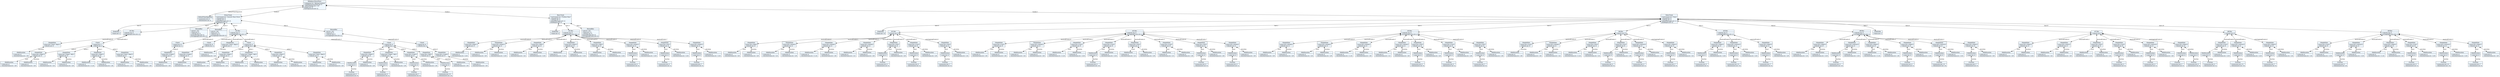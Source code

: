 
    digraph textX {
    fontname = "Bitstream Vera Sans"
    fontsize = 8
    node[
        shape=record,
        style=filled,
        fillcolor=aliceblue
    ]
    nodesep = 0.3
    edge[dir=black,arrowtail=empty]


1522518885392 -> 1522518264976 [label="defaultTimeSignature" arrowtail=diamond dir=both]
1522518264976[label="{:DefaultTimeSignature|+numerator:int=4\l+denominator:int=4\l}"]
1522518885392 -> 1522518259536 [label="tracks:0" arrowtail=diamond dir=both]
1522518259536 -> 1522512748880 [label="bars:0" arrowtail=diamond dir=both]
1522512748880[label="{:EmptyBar|+times:int=2\l}"]
1522518259536 -> 1522518885520 [label="bars:1" arrowtail=diamond dir=both]
1522518885520 -> 1522518887568 [label="musicalEvents:0" arrowtail=diamond dir=both]
1522518887568 -> 1522518217040 [label="duration" arrowtail=diamond dir=both]
1522518217040[label="{:MidiDuration|+value:int=0\l+durationValue:str='1/8'\l}"]
1522518887568[label="{:SimpleNote|values:list=['DO2','FA#2']\l+velocity:int=0\l}"]
1522518885520 -> 1522518348944 [label="musicalEvents:1" arrowtail=diamond dir=both]
1522518348944 -> 1522504000144 [label="notes:0" arrowtail=diamond dir=both]
1522504000144 -> 1522518888464 [label="start" arrowtail=diamond dir=both]
1522518888464[label="{:MidiDuration|+value:int=0\l+durationValue:str='1/8'\l}"]
1522504000144 -> 1522518888016 [label="duration" arrowtail=diamond dir=both]
1522518888016[label="{:MidiDuration|+value:int=0\l+durationValue:str='1/8'\l}"]
1522504000144[label="{:SimpleNote|values:list=['FA#2']\l+velocity:int=0\l}"]
1522518348944 -> 1522518888080 [label="notes:1" arrowtail=diamond dir=both]
1522518888080 -> 1522518885840 [label="start" arrowtail=diamond dir=both]
1522518885840[label="{:MidiDuration|+value:int=0\l+durationValue:str='1/4'\l}"]
1522518888080 -> 1522518887056 [label="duration" arrowtail=diamond dir=both]
1522518887056[label="{:MidiDuration|+value:int=0\l+durationValue:str='1/8'\l}"]
1522518888080[label="{:SimpleNote|values:list=['FA#2','MI2']\l+velocity:int=0\l}"]
1522518348944 -> 1522518885200 [label="notes:2" arrowtail=diamond dir=both]
1522518885200 -> 1522518885264 [label="start" arrowtail=diamond dir=both]
1522518885264[label="{:MidiDuration|+value:int=0\l+durationValue:str='2-1/4'\l}"]
1522518885200 -> 1522518886736 [label="duration" arrowtail=diamond dir=both]
1522518886736[label="{:MidiDuration|+value:int=0\l+durationValue:str='1/8'\l}"]
1522518885200[label="{:SimpleNote|values:list=['FA#2']\l+velocity:int=0\l}"]
1522518348944 -> 1522518887952 [label="notes:3" arrowtail=diamond dir=both]
1522518887952 -> 1522518887760 [label="start" arrowtail=diamond dir=both]
1522518887760[label="{:MidiDuration|+value:int=0\l+durationValue:str='1/2'\l}"]
1522518887952 -> 1522518887696 [label="duration" arrowtail=diamond dir=both]
1522518887696[label="{:MidiDuration|+value:int=0\l+durationValue:str='1/8'\l}"]
1522518887952[label="{:SimpleNote|values:list=['DO2','FA#2']\l+velocity:int=0\l}"]
1522518348944[label="{:Chord|+repeat:int=2\l+velocity:int=0\l}"]
1522518885520[label="{id1:Bar|+velocity:int=0\loverlappingEvents:list=[]\l}"]
1522518259536 -> 1522518224976 [label="bars:2" arrowtail=diamond dir=both]
1522518224976[label="{:ReusedBar|+ref:str='id1'\l+times:int=0\l+velocity:int=0\lmusicalEvents:list=[]\loverlappingEvents:list=[]\l}"]
1522518259536 -> 1522518887888 [label="bars:3" arrowtail=diamond dir=both]
1522518887888 -> 1522518887824 [label="musicalEvents:0" arrowtail=diamond dir=both]
1522518887824 -> 1522518887120 [label="notes:0" arrowtail=diamond dir=both]
1522518887120 -> 1522518888784 [label="duration" arrowtail=diamond dir=both]
1522518888784[label="{:MidiDuration|+value:int=0\l+durationValue:str='1/8'\l}"]
1522518887120[label="{:SimpleNote|values:list=['LA#4']\l+velocity:int=0\l}"]
1522518887824[label="{:Chord|+repeat:int=9\l+velocity:int=0\l}"]
1522518887888[label="{:ReusedBar|+ref:str='id1'\l+times:int=31\l+velocity:int=0\loverlappingEvents:list=[]\l}"]
1522518259536 -> 1522518887248 [label="bars:4" arrowtail=diamond dir=both]
1522518887248 -> 1522518888912 [label="musicalEvents:0" arrowtail=diamond dir=both]
1522518888912 -> 1522518889168 [label="notes:0" arrowtail=diamond dir=both]
1522518889168 -> 1522518889360 [label="duration" arrowtail=diamond dir=both]
1522518889360[label="{:MidiDuration|+value:int=0\l+durationValue:str='1/8'\l}"]
1522518889168[label="{:SimpleNote|values:list=['LA#4']\l+velocity:int=0\l}"]
1522518888912[label="{:Chord|+repeat:int=9\l+velocity:int=0\l}"]
1522518887248 -> 1522518889104 [label="musicalEvents:1" arrowtail=diamond dir=both]
1522518889104 -> 1522518889488 [label="duration" arrowtail=diamond dir=both]
1522518889488[label="{:MidiDuration|+value:int=0\l+durationValue:str='1/8'\l}"]
1522518889104[label="{:SimpleNote|values:list=['DO2','FA#2']\l+velocity:int=0\l}"]
1522518887248 -> 1522518889680 [label="musicalEvents:2" arrowtail=diamond dir=both]
1522518889680 -> 1522518889744 [label="notes:0" arrowtail=diamond dir=both]
1522518889744 -> 1522518890064 [label="start" arrowtail=diamond dir=both]
1522518890064[label="{:MidiDuration|+value:int=0\l+durationValue:str='1/8'\l}"]
1522518889744 -> 1522518890128 [label="duration" arrowtail=diamond dir=both]
1522518890128[label="{:MidiDuration|+value:int=0\l+durationValue:str='1/8'\l}"]
1522518889744[label="{:SimpleNote|values:list=['FA#2']\l+velocity:int=0\l}"]
1522518889680 -> 1522518890256 [label="notes:1" arrowtail=diamond dir=both]
1522518890256 -> 1522518890384 [label="start" arrowtail=diamond dir=both]
1522518890384[label="{:MidiDuration|+value:int=0\l+durationValue:str='1/4'\l}"]
1522518890256 -> 1522518890512 [label="duration" arrowtail=diamond dir=both]
1522518890512[label="{:MidiDuration|+value:int=0\l+durationValue:str='1/8'\l}"]
1522518890256[label="{:SimpleNote|values:list=['FA#2','MI2']\l+velocity:int=0\l}"]
1522518889680 -> 1522518890640 [label="notes:2" arrowtail=diamond dir=both]
1522518890640 -> 1522518890768 [label="start" arrowtail=diamond dir=both]
1522518890768[label="{:MidiDuration|+value:int=0\l+durationValue:str='2-1/4'\l}"]
1522518890640 -> 1522518890832 [label="duration" arrowtail=diamond dir=both]
1522518890832[label="{:MidiDuration|+value:int=0\l+durationValue:str='1/8'\l}"]
1522518890640[label="{:SimpleNote|values:list=['FA#2']\l+velocity:int=0\l}"]
1522518889680 -> 1522518890960 [label="notes:3" arrowtail=diamond dir=both]
1522518890960 -> 1522518891088 [label="start" arrowtail=diamond dir=both]
1522518891088[label="{:MidiDuration|+value:int=0\l+durationValue:str='1/2'\l}"]
1522518890960 -> 1522518891216 [label="duration" arrowtail=diamond dir=both]
1522518891216[label="{:MidiDuration|+value:int=0\l+durationValue:str='1/8'\l}"]
1522518890960[label="{:SimpleNote|values:list=['DO2','FA#2']\l+velocity:int=0\l}"]
1522518889680[label="{:Chord|+repeat:int=0\l+velocity:int=0\l}"]
1522518887248 -> 1522518889872 [label="musicalEvents:3" arrowtail=diamond dir=both]
1522518889872 -> 1522518891408 [label="notes:0" arrowtail=diamond dir=both]
1522518891408 -> 1522518891600 [label="start" arrowtail=diamond dir=both]
1522518891600 -> 1522518891728 [label="fraction" arrowtail=diamond dir=both]
1522518891728[label="{:Fraction|+numerator:int=5\l+denominator:int=8\l}"]
1522518891600[label="{:MidiDuration|+value:int=0\l}"]
1522518891408 -> 1522518891664 [label="duration" arrowtail=diamond dir=both]
1522518891664[label="{:MidiDuration|+value:int=0\l+durationValue:str='1/8'\l}"]
1522518891408[label="{:SimpleNote|values:list=['FA#2']\l+velocity:int=0\l}"]
1522518889872 -> 1522518891792 [label="notes:1" arrowtail=diamond dir=both]
1522518891792 -> 1522518891984 [label="start" arrowtail=diamond dir=both]
1522518891984 -> 1522518892176 [label="fraction" arrowtail=diamond dir=both]
1522518892176[label="{:Fraction|+numerator:int=3\l+denominator:int=4\l}"]
1522518891984[label="{:MidiDuration|+value:int=0\l}"]
1522518891792 -> 1522518892112 [label="duration" arrowtail=diamond dir=both]
1522518892112[label="{:MidiDuration|+value:int=0\l+durationValue:str='1/8'\l}"]
1522518891792[label="{:SimpleNote|values:list=['FA#2','MI2']\l+velocity:int=0\l}"]
1522518889872 -> 1522518892240 [label="notes:2" arrowtail=diamond dir=both]
1522518892240 -> 1522518892432 [label="start" arrowtail=diamond dir=both]
1522518892432 -> 1522518892560 [label="fraction" arrowtail=diamond dir=both]
1522518892560[label="{:Fraction|+numerator:int=7\l+denominator:int=8\l}"]
1522518892432[label="{:MidiDuration|+value:int=0\l}"]
1522518892240 -> 1522518892496 [label="duration" arrowtail=diamond dir=both]
1522518892496[label="{:MidiDuration|+value:int=0\l+durationValue:str='1/8'\l}"]
1522518892240[label="{:SimpleNote|values:list=['LA#2']\l+velocity:int=0\l}"]
1522518889872 -> 1522518892624 [label="notes:3" arrowtail=diamond dir=both]
1522518892624 -> 1522518892816 [label="start" arrowtail=diamond dir=both]
1522518892816 -> 1522518892944 [label="fraction" arrowtail=diamond dir=both]
1522518892944[label="{:Fraction|+numerator:int=15\l+denominator:int=16\l}"]
1522518892816[label="{:MidiDuration|+value:int=0\l}"]
1522518892624 -> 1522518892880 [label="duration" arrowtail=diamond dir=both]
1522518892880[label="{:MidiDuration|+value:int=0\l+durationValue:str='1/8'\l}"]
1522518892624[label="{:SimpleNote|values:list=['MI2']\l+velocity:int=0\l}"]
1522518889872[label="{:Chord|+repeat:int=0\l+velocity:int=0\l}"]
1522518887248[label="{id2:Bar|+velocity:int=0\loverlappingEvents:list=[]\l}"]
1522518259536 -> 1522518891280 [label="bars:5" arrowtail=diamond dir=both]
1522518891280 -> 1522518893200 [label="musicalEvents:0" arrowtail=diamond dir=both]
1522518893200 -> 1522518893392 [label="notes:0" arrowtail=diamond dir=both]
1522518893392 -> 1522518893584 [label="duration" arrowtail=diamond dir=both]
1522518893584[label="{:MidiDuration|+value:int=0\l+durationValue:str='1/8'\l}"]
1522518893392[label="{:SimpleNote|values:list=['LA#4']\l+velocity:int=0\l}"]
1522518893200[label="{:Chord|+repeat:int=9\l+velocity:int=0\l}"]
1522518891280[label="{:ReusedBar|+ref:str='id1'\l+times:int=0\l+velocity:int=0\loverlappingEvents:list=[]\l}"]
1522518259536[label="{Drum:Track|+instrument:str='Acoustic Bass Drum'\l+channel:int=0\l+velocity:int=0\lcontrolMessages:list=[]\lmidiRegion:list=[]\l}"]
1522518885392 -> 1522518325520 [label="tracks:1" arrowtail=diamond dir=both]
1522518325520 -> 1522518893072 [label="bars:0" arrowtail=diamond dir=both]
1522518893072[label="{:EmptyBar|+times:int=4\l}"]
1522518325520 -> 1522518893712 [label="bars:1" arrowtail=diamond dir=both]
1522518893712 -> 1522518893968 [label="musicalEvents:0" arrowtail=diamond dir=both]
1522518893968 -> 1522518894160 [label="duration" arrowtail=diamond dir=both]
1522518894160[label="{:MidiDuration|+value:int=0\l+durationValue:str='1/16'\l}"]
1522518893968[label="{:SimpleNote|values:list=['FA#1']\l+velocity:int=0\l}"]
1522518893712 -> 1522518894224 [label="musicalEvents:1" arrowtail=diamond dir=both]
1522518894224 -> 1522518894480 [label="start" arrowtail=diamond dir=both]
1522518894480[label="{:MidiDuration|+value:int=0\l+durationValue:str='1/8'\l}"]
1522518894224 -> 1522518894544 [label="duration" arrowtail=diamond dir=both]
1522518894544[label="{:MidiDuration|+value:int=0\l+durationValue:str='1/16'\l}"]
1522518894224[label="{:SimpleNote|values:list=['DO#2']\l+velocity:int=0\l}"]
1522518893712 -> 1522518894672 [label="musicalEvents:2" arrowtail=diamond dir=both]
1522518894672 -> 1522518894800 [label="start" arrowtail=diamond dir=both]
1522518894800[label="{:MidiDuration|+value:int=0\l+durationValue:str='1/4'\l}"]
1522518894672 -> 1522518894864 [label="duration" arrowtail=diamond dir=both]
1522518894864[label="{:MidiDuration|+value:int=0\l+durationValue:str='1/16'\l}"]
1522518894672[label="{:SimpleNote|values:list=['MI2']\l+velocity:int=0\l}"]
1522518893712 -> 1522518894992 [label="musicalEvents:3" arrowtail=diamond dir=both]
1522518894992 -> 1522518895120 [label="start" arrowtail=diamond dir=both]
1522518895120[label="{:MidiDuration|+value:int=0\l+durationValue:str='2-1/4'\l}"]
1522518894992 -> 1522518895184 [label="duration" arrowtail=diamond dir=both]
1522518895184[label="{:MidiDuration|+value:int=0\l+durationValue:str='1/16'\l}"]
1522518894992[label="{:SimpleNote|values:list=['FA#2']\l+velocity:int=0\l}"]
1522518893712 -> 1522518895312 [label="musicalEvents:4" arrowtail=diamond dir=both]
1522518895312 -> 1522518895440 [label="start" arrowtail=diamond dir=both]
1522518895440[label="{:MidiDuration|+value:int=0\l+durationValue:str='1/2'\l}"]
1522518895312 -> 1522518895504 [label="duration" arrowtail=diamond dir=both]
1522518895504[label="{:MidiDuration|+value:int=0\l+durationValue:str='1/16'\l}"]
1522518895312[label="{:SimpleNote|values:list=['MI2']\l+velocity:int=0\l}"]
1522518893712 -> 1522518895696 [label="musicalEvents:5" arrowtail=diamond dir=both]
1522518895696 -> 1522518895824 [label="start" arrowtail=diamond dir=both]
1522518895824 -> 1522518895952 [label="fraction" arrowtail=diamond dir=both]
1522518895952[label="{:Fraction|+numerator:int=5\l+denominator:int=8\l}"]
1522518895824[label="{:MidiDuration|+value:int=0\l}"]
1522518895696 -> 1522518895888 [label="duration" arrowtail=diamond dir=both]
1522518895888[label="{:MidiDuration|+value:int=0\l+durationValue:str='1/16'\l}"]
1522518895696[label="{:SimpleNote|values:list=['DO#2']\l+velocity:int=0\l}"]
1522518893712 -> 1522518896016 [label="musicalEvents:6" arrowtail=diamond dir=both]
1522518896016 -> 1522518896208 [label="start" arrowtail=diamond dir=both]
1522518896208 -> 1522518896336 [label="fraction" arrowtail=diamond dir=both]
1522518896336[label="{:Fraction|+numerator:int=3\l+denominator:int=4\l}"]
1522518896208[label="{:MidiDuration|+value:int=0\l}"]
1522518896016 -> 1522518896272 [label="duration" arrowtail=diamond dir=both]
1522518896272[label="{:MidiDuration|+value:int=0\l+durationValue:str='1/16'\l}"]
1522518896016[label="{:SimpleNote|values:list=['SI1']\l+velocity:int=0\l}"]
1522518893712 -> 1522518896400 [label="musicalEvents:7" arrowtail=diamond dir=both]
1522518896400 -> 1522518896592 [label="start" arrowtail=diamond dir=both]
1522518896592 -> 1522518896720 [label="fraction" arrowtail=diamond dir=both]
1522518896720[label="{:Fraction|+numerator:int=7\l+denominator:int=8\l}"]
1522518896592[label="{:MidiDuration|+value:int=0\l}"]
1522518896400 -> 1522518896656 [label="duration" arrowtail=diamond dir=both]
1522518896656[label="{:MidiDuration|+value:int=0\l+durationValue:str='1/16'\l}"]
1522518896400[label="{:SimpleNote|values:list=['DO#2']\l+velocity:int=0\l}"]
1522518893712[label="{id1:Bar|+velocity:int=0\loverlappingEvents:list=[]\l}"]
1522518325520 -> 1522518893904 [label="bars:2" arrowtail=diamond dir=both]
1522518893904[label="{:ReusedBar|+ref:str='id1'\l+times:int=15\l+velocity:int=0\lmusicalEvents:list=[]\loverlappingEvents:list=[]\l}"]
1522518325520[label="{Bass:Track|+instrument:str='Fretless Bass'\l+channel:int=0\l+velocity:int=0\lcontrolMessages:list=[]\lmidiRegion:list=[]\l}"]
1522518885392 -> 1522518894288 [label="tracks:2" arrowtail=diamond dir=both]
1522518894288 -> 1522518897040 [label="bars:0" arrowtail=diamond dir=both]
1522518897040[label="{:EmptyBar|+times:int=14\l}"]
1522518894288 -> 1522518897296 [label="bars:1" arrowtail=diamond dir=both]
1522518897296 -> 1522518897488 [label="musicalEvents:0" arrowtail=diamond dir=both]
1522518897488 -> 1522518897680 [label="start" arrowtail=diamond dir=both]
1522518897680[label="{:MidiDuration|+value:int=0\l+durationValue:str='1/8'\l}"]
1522518897488 -> 1522518897744 [label="duration" arrowtail=diamond dir=both]
1522518897744[label="{:MidiDuration|+value:int=0\l+durationValue:str='1/8'\l}"]
1522518897488[label="{:SimpleNote|values:list=['FA4']\l+velocity:int=0\l}"]
1522518897296 -> 1522518897936 [label="musicalEvents:1" arrowtail=diamond dir=both]
1522518897936 -> 1522518898064 [label="start" arrowtail=diamond dir=both]
1522518898064[label="{:MidiDuration|+value:int=0\l+durationValue:str='1/4'\l}"]
1522518897936 -> 1522518898128 [label="duration" arrowtail=diamond dir=both]
1522518898128[label="{:MidiDuration|+value:int=0\l+durationValue:str='1/8'\l}"]
1522518897936[label="{:SimpleNote|values:list=['DO#4']\l+velocity:int=0\l}"]
1522518897296 -> 1522518898256 [label="musicalEvents:2" arrowtail=diamond dir=both]
1522518898256 -> 1522518898384 [label="start" arrowtail=diamond dir=both]
1522518898384[label="{:MidiDuration|+value:int=0\l+durationValue:str='2-1/4'\l}"]
1522518898256 -> 1522518898448 [label="duration" arrowtail=diamond dir=both]
1522518898448[label="{:MidiDuration|+value:int=0\l+durationValue:str='1/8'\l}"]
1522518898256[label="{:SimpleNote|values:list=['DO#4']\l+velocity:int=0\l}"]
1522518897296 -> 1522518898576 [label="musicalEvents:3" arrowtail=diamond dir=both]
1522518898576 -> 1522518898704 [label="start" arrowtail=diamond dir=both]
1522518898704[label="{:MidiDuration|+value:int=0\l+durationValue:str='1/2'\l}"]
1522518898576 -> 1522518898768 [label="duration" arrowtail=diamond dir=both]
1522518898768[label="{:MidiDuration|+value:int=0\l+durationValue:str='1/8'\l}"]
1522518898576[label="{:SimpleNote|values:list=['DO#4']\l+velocity:int=0\l}"]
1522518897296 -> 1522518898896 [label="musicalEvents:4" arrowtail=diamond dir=both]
1522518898896 -> 1522518899024 [label="start" arrowtail=diamond dir=both]
1522518899024 -> 1522518899152 [label="fraction" arrowtail=diamond dir=both]
1522518899152[label="{:Fraction|+numerator:int=5\l+denominator:int=8\l}"]
1522518899024[label="{:MidiDuration|+value:int=0\l}"]
1522518898896 -> 1522518899088 [label="duration" arrowtail=diamond dir=both]
1522518899088[label="{:MidiDuration|+value:int=0\l+durationValue:str='1/8'\l}"]
1522518898896[label="{:SimpleNote|values:list=['SI3']\l+velocity:int=0\l}"]
1522518897296 -> 1522518899344 [label="musicalEvents:5" arrowtail=diamond dir=both]
1522518899344 -> 1522518899472 [label="start" arrowtail=diamond dir=both]
1522518899472 -> 1522518899600 [label="fraction" arrowtail=diamond dir=both]
1522518899600[label="{:Fraction|+numerator:int=3\l+denominator:int=4\l}"]
1522518899472[label="{:MidiDuration|+value:int=0\l}"]
1522518899344 -> 1522518899536 [label="duration" arrowtail=diamond dir=both]
1522518899536[label="{:MidiDuration|+value:int=0\l+durationValue:str='1/8'\l}"]
1522518899344[label="{:SimpleNote|values:list=['LA3']\l+velocity:int=0\l}"]
1522518897296 -> 1522518897424 [label="overlappingEvents:0" arrowtail=diamond dir=both]
1522518897424 -> 1522518899856 [label="start" arrowtail=diamond dir=both]
1522518899856 -> 1522518899984 [label="fraction" arrowtail=diamond dir=both]
1522518899984[label="{:Fraction|+numerator:int=7\l+denominator:int=8\l}"]
1522518899856[label="{:MidiDuration|+value:int=0\l}"]
1522518897424 -> 1522518899920 [label="duration" arrowtail=diamond dir=both]
1522518899920[label="{:MidiDuration|+value:int=0\l+durationValue:str='1/4'\l}"]
1522518897424[label="{:SimpleNote|values:list=['SI3']\l+velocity:int=0\l}"]
1522518897296[label="{id1:Bar|+velocity:int=0\l}"]
1522518894288 -> 1522518899664 [label="bars:2" arrowtail=diamond dir=both]
1522518899664 -> 1522518900240 [label="musicalEvents:0" arrowtail=diamond dir=both]
1522518900240 -> 1522518900432 [label="start" arrowtail=diamond dir=both]
1522518900432[label="{:MidiDuration|+value:int=0\l+durationValue:str='1/8'\l}"]
1522518900240 -> 1522518900496 [label="duration" arrowtail=diamond dir=both]
1522518900496[label="{:MidiDuration|+value:int=0\l+durationValue:str='1/8'\l}"]
1522518900240[label="{:SimpleNote|values:list=['LA3']\l+velocity:int=0\l}"]
1522518899664 -> 1522518900624 [label="musicalEvents:1" arrowtail=diamond dir=both]
1522518900624 -> 1522519048272 [label="start" arrowtail=diamond dir=both]
1522519048272[label="{:MidiDuration|+value:int=0\l+durationValue:str='1/4'\l}"]
1522518900624 -> 1522519048336 [label="duration" arrowtail=diamond dir=both]
1522519048336[label="{:MidiDuration|+value:int=0\l+durationValue:str='1/8'\l}"]
1522518900624[label="{:SimpleNote|values:list=['DO#4']\l+velocity:int=0\l}"]
1522518899664 -> 1522519048464 [label="musicalEvents:2" arrowtail=diamond dir=both]
1522519048464 -> 1522519048592 [label="start" arrowtail=diamond dir=both]
1522519048592[label="{:MidiDuration|+value:int=0\l+durationValue:str='2-1/4'\l}"]
1522519048464 -> 1522519048656 [label="duration" arrowtail=diamond dir=both]
1522519048656[label="{:MidiDuration|+value:int=0\l+durationValue:str='1/16'\l}"]
1522519048464[label="{:SimpleNote|values:list=['LA3']\l+velocity:int=0\l}"]
1522518899664 -> 1522519048784 [label="musicalEvents:3" arrowtail=diamond dir=both]
1522519048784 -> 1522519048912 [label="start" arrowtail=diamond dir=both]
1522519048912 -> 1522519049040 [label="fraction" arrowtail=diamond dir=both]
1522519049040[label="{:Fraction|+numerator:int=5\l+denominator:int=16\l}"]
1522519048912[label="{:MidiDuration|+value:int=0\l}"]
1522519048784 -> 1522519048976 [label="duration" arrowtail=diamond dir=both]
1522519048976[label="{:MidiDuration|+value:int=0\l+durationValue:str='1/16'\l}"]
1522519048784[label="{:SimpleNote|values:list=['LA3']\l+velocity:int=0\l}"]
1522518899664 -> 1522519049104 [label="musicalEvents:4" arrowtail=diamond dir=both]
1522519049104 -> 1522519049296 [label="start" arrowtail=diamond dir=both]
1522519049296[label="{:MidiDuration|+value:int=0\l+durationValue:str='1/2'\l}"]
1522519049104 -> 1522519049360 [label="duration" arrowtail=diamond dir=both]
1522519049360[label="{:MidiDuration|+value:int=0\l+durationValue:str='1/8'\l}"]
1522519049104[label="{:SimpleNote|values:list=['SI3']\l+velocity:int=0\l}"]
1522518899664 -> 1522519049552 [label="musicalEvents:5" arrowtail=diamond dir=both]
1522519049552 -> 1522519049680 [label="start" arrowtail=diamond dir=both]
1522519049680[label="{:MidiDuration|+value:int=0\l+durationValue:str='1/2'\l}"]
1522519049552 -> 1522519049744 [label="duration" arrowtail=diamond dir=both]
1522519049744[label="{:MidiDuration|+value:int=0\l+durationValue:str='1/8'\l}"]
1522519049552[label="{:SimpleNote|values:list=['LA3']\l+velocity:int=0\l}"]
1522518899664 -> 1522519049872 [label="musicalEvents:6" arrowtail=diamond dir=both]
1522519049872 -> 1522519050000 [label="start" arrowtail=diamond dir=both]
1522519050000 -> 1522519050128 [label="fraction" arrowtail=diamond dir=both]
1522519050128[label="{:Fraction|+numerator:int=5\l+denominator:int=8\l}"]
1522519050000[label="{:MidiDuration|+value:int=0\l}"]
1522519049872 -> 1522519050064 [label="duration" arrowtail=diamond dir=both]
1522519050064[label="{:MidiDuration|+value:int=0\l+durationValue:str='1/8'\l}"]
1522519049872[label="{:SimpleNote|values:list=['SI3']\l+velocity:int=0\l}"]
1522518899664 -> 1522519050192 [label="musicalEvents:7" arrowtail=diamond dir=both]
1522519050192 -> 1522519050384 [label="start" arrowtail=diamond dir=both]
1522519050384 -> 1522519050512 [label="fraction" arrowtail=diamond dir=both]
1522519050512[label="{:Fraction|+numerator:int=3\l+denominator:int=4\l}"]
1522519050384[label="{:MidiDuration|+value:int=0\l}"]
1522519050192 -> 1522519050448 [label="duration" arrowtail=diamond dir=both]
1522519050448[label="{:MidiDuration|+value:int=0\l+durationValue:str='1/8'\l}"]
1522519050192[label="{:SimpleNote|values:list=['DO#4']\l+velocity:int=0\l}"]
1522518899664[label="{id2:Bar|+velocity:int=0\loverlappingEvents:list=[]\l}"]
1522518894288 -> 1522518900112 [label="bars:3" arrowtail=diamond dir=both]
1522518900112 -> 1522519050768 [label="musicalEvents:0" arrowtail=diamond dir=both]
1522519050768 -> 1522519050960 [label="start" arrowtail=diamond dir=both]
1522519050960[label="{:MidiDuration|+value:int=0\l+durationValue:str='1/8'\l}"]
1522519050768 -> 1522519051024 [label="duration" arrowtail=diamond dir=both]
1522519051024[label="{:MidiDuration|+value:int=0\l+durationValue:str='1/8'\l}"]
1522519050768[label="{:SimpleNote|values:list=['DO#4']\l+velocity:int=0\l}"]
1522518900112 -> 1522519051152 [label="musicalEvents:1" arrowtail=diamond dir=both]
1522519051152 -> 1522519051280 [label="start" arrowtail=diamond dir=both]
1522519051280[label="{:MidiDuration|+value:int=0\l+durationValue:str='1/4'\l}"]
1522519051152 -> 1522519051344 [label="duration" arrowtail=diamond dir=both]
1522519051344[label="{:MidiDuration|+value:int=0\l+durationValue:str='1/8'\l}"]
1522519051152[label="{:SimpleNote|values:list=['DO#4']\l+velocity:int=0\l}"]
1522518900112 -> 1522519051472 [label="musicalEvents:2" arrowtail=diamond dir=both]
1522519051472 -> 1522519051600 [label="start" arrowtail=diamond dir=both]
1522519051600[label="{:MidiDuration|+value:int=0\l+durationValue:str='2-1/4'\l}"]
1522519051472 -> 1522519051664 [label="duration" arrowtail=diamond dir=both]
1522519051664[label="{:MidiDuration|+value:int=0\l+durationValue:str='1/8'\l}"]
1522519051472[label="{:SimpleNote|values:list=['DO#4']\l+velocity:int=0\l}"]
1522518900112 -> 1522519051792 [label="musicalEvents:3" arrowtail=diamond dir=both]
1522519051792 -> 1522519051920 [label="start" arrowtail=diamond dir=both]
1522519051920[label="{:MidiDuration|+value:int=0\l+durationValue:str='1/2'\l}"]
1522519051792 -> 1522519051984 [label="duration" arrowtail=diamond dir=both]
1522519051984[label="{:MidiDuration|+value:int=0\l+durationValue:str='1/8'\l}"]
1522519051792[label="{:SimpleNote|values:list=['DO#4']\l+velocity:int=0\l}"]
1522518900112 -> 1522519052112 [label="musicalEvents:4" arrowtail=diamond dir=both]
1522519052112 -> 1522519052240 [label="start" arrowtail=diamond dir=both]
1522519052240 -> 1522519052368 [label="fraction" arrowtail=diamond dir=both]
1522519052368[label="{:Fraction|+numerator:int=5\l+denominator:int=8\l}"]
1522519052240[label="{:MidiDuration|+value:int=0\l}"]
1522519052112 -> 1522519052304 [label="duration" arrowtail=diamond dir=both]
1522519052304[label="{:MidiDuration|+value:int=0\l+durationValue:str='1/8'\l}"]
1522519052112[label="{:SimpleNote|values:list=['SI3']\l+velocity:int=0\l}"]
1522518900112 -> 1522519052560 [label="musicalEvents:5" arrowtail=diamond dir=both]
1522519052560 -> 1522519052688 [label="start" arrowtail=diamond dir=both]
1522519052688 -> 1522519052816 [label="fraction" arrowtail=diamond dir=both]
1522519052816[label="{:Fraction|+numerator:int=3\l+denominator:int=4\l}"]
1522519052688[label="{:MidiDuration|+value:int=0\l}"]
1522519052560 -> 1522519052752 [label="duration" arrowtail=diamond dir=both]
1522519052752[label="{:MidiDuration|+value:int=0\l+durationValue:str='1/8'\l}"]
1522519052560[label="{:SimpleNote|values:list=['LA3']\l+velocity:int=0\l}"]
1522518900112 -> 1522519052880 [label="musicalEvents:6" arrowtail=diamond dir=both]
1522519052880 -> 1522519053072 [label="start" arrowtail=diamond dir=both]
1522519053072 -> 1522519053200 [label="fraction" arrowtail=diamond dir=both]
1522519053200[label="{:Fraction|+numerator:int=7\l+denominator:int=8\l}"]
1522519053072[label="{:MidiDuration|+value:int=0\l}"]
1522519052880 -> 1522519053136 [label="duration" arrowtail=diamond dir=both]
1522519053136[label="{:MidiDuration|+value:int=0\l+durationValue:str='1/8'\l}"]
1522519052880[label="{:SimpleNote|values:list=['SI3']\l+velocity:int=0\l}"]
1522518900112[label="{id3:Bar|+velocity:int=0\loverlappingEvents:list=[]\l}"]
1522518894288 -> 1522519050640 [label="bars:4" arrowtail=diamond dir=both]
1522519050640 -> 1522519053456 [label="musicalEvents:0" arrowtail=diamond dir=both]
1522519053456 -> 1522519053648 [label="duration" arrowtail=diamond dir=both]
1522519053648[label="{:MidiDuration|+value:int=0\l+durationValue:str='1/8'\l}"]
1522519053456[label="{:SimpleNote|values:list=['LA3']\l+velocity:int=0\l}"]
1522519050640 -> 1522519053712 [label="musicalEvents:1" arrowtail=diamond dir=both]
1522519053712 -> 1522519053904 [label="start" arrowtail=diamond dir=both]
1522519053904[label="{:MidiDuration|+value:int=0\l+durationValue:str='1/8'\l}"]
1522519053712 -> 1522519053968 [label="duration" arrowtail=diamond dir=both]
1522519053968[label="{:MidiDuration|+value:int=0\l+durationValue:str='1/4'\l}"]
1522519053712[label="{:SimpleNote|values:list=['DO#4']\l+velocity:int=0\l}"]
1522519050640 -> 1522519054096 [label="musicalEvents:2" arrowtail=diamond dir=both]
1522519054096 -> 1522519054224 [label="start" arrowtail=diamond dir=both]
1522519054224[label="{:MidiDuration|+value:int=0\l+durationValue:str='2-1/4'\l}"]
1522519054096 -> 1522519054288 [label="duration" arrowtail=diamond dir=both]
1522519054288[label="{:MidiDuration|+value:int=0\l+durationValue:str='1/4'\l}"]
1522519054096[label="{:SimpleNote|values:list=['SI3']\l+velocity:int=0\l}"]
1522519050640 -> 1522519054416 [label="musicalEvents:3" arrowtail=diamond dir=both]
1522519054416 -> 1522519054544 [label="start" arrowtail=diamond dir=both]
1522519054544 -> 1522519054672 [label="fraction" arrowtail=diamond dir=both]
1522519054672[label="{:Fraction|+numerator:int=5\l+denominator:int=8\l}"]
1522519054544[label="{:MidiDuration|+value:int=0\l}"]
1522519054416 -> 1522519054608 [label="duration" arrowtail=diamond dir=both]
1522519054608[label="{:MidiDuration|+value:int=0\l+durationValue:str='1/8'\l}"]
1522519054416[label="{:SimpleNote|values:list=['la3']\l+velocity:int=0\l}"]
1522519050640 -> 1522519054736 [label="musicalEvents:4" arrowtail=diamond dir=both]
1522519054736 -> 1522519054928 [label="start" arrowtail=diamond dir=both]
1522519054928 -> 1522519055056 [label="fraction" arrowtail=diamond dir=both]
1522519055056[label="{:Fraction|+numerator:int=3\l+denominator:int=4\l}"]
1522519054928[label="{:MidiDuration|+value:int=0\l}"]
1522519054736 -> 1522519054992 [label="duration" arrowtail=diamond dir=both]
1522519054992[label="{:MidiDuration|+value:int=0\l+durationValue:str='1/8'\l}"]
1522519054736[label="{:SimpleNote|values:list=['SOL#3']\l+velocity:int=0\l}"]
1522519050640 -> 1522519053328 [label="overlappingEvents:0" arrowtail=diamond dir=both]
1522519053328 -> 1522519055376 [label="start" arrowtail=diamond dir=both]
1522519055376 -> 1522519055504 [label="fraction" arrowtail=diamond dir=both]
1522519055504[label="{:Fraction|+numerator:int=7\l+denominator:int=8\l}"]
1522519055376[label="{:MidiDuration|+value:int=0\l}"]
1522519053328 -> 1522519055440 [label="duration" arrowtail=diamond dir=both]
1522519055440[label="{:MidiDuration|+value:int=0\l+durationValue:str='1/4'\l}"]
1522519053328[label="{:SimpleNote|values:list=['FA#3']\l+velocity:int=0\l}"]
1522519050640[label="{id4:Bar|+velocity:int=0\l}"]
1522518894288 -> 1522519055568 [label="bars:5" arrowtail=diamond dir=both]
1522519055568 -> 1522519055824 [label="musicalEvents:0" arrowtail=diamond dir=both]
1522519055824 -> 1522519056016 [label="start" arrowtail=diamond dir=both]
1522519056016 -> 1522519056144 [label="fraction" arrowtail=diamond dir=both]
1522519056144[label="{:Fraction|+numerator:int=3\l+denominator:int=4\l}"]
1522519056016[label="{:MidiDuration|+value:int=0\l}"]
1522519055824 -> 1522519056080 [label="duration" arrowtail=diamond dir=both]
1522519056080[label="{:MidiDuration|+value:int=0\l+durationValue:str='1/16'\l}"]
1522519055824[label="{:SimpleNote|values:list=['FA#3']\l+velocity:int=0\l}"]
1522519055568 -> 1522519056208 [label="musicalEvents:1" arrowtail=diamond dir=both]
1522519056208 -> 1522519056400 [label="start" arrowtail=diamond dir=both]
1522519056400 -> 1522519056528 [label="fraction" arrowtail=diamond dir=both]
1522519056528[label="{:Fraction|+numerator:int=13\l+denominator:int=16\l}"]
1522519056400[label="{:MidiDuration|+value:int=0\l}"]
1522519056208 -> 1522519056464 [label="duration" arrowtail=diamond dir=both]
1522519056464[label="{:MidiDuration|+value:int=0\l+durationValue:str='1/32'\l}"]
1522519056208[label="{:SimpleNote|values:list=['SOL#3']\l+velocity:int=0\l}"]
1522519055568 -> 1522519056592 [label="musicalEvents:2" arrowtail=diamond dir=both]
1522519056592 -> 1522519056784 [label="start" arrowtail=diamond dir=both]
1522519056784 -> 1522519056912 [label="fraction" arrowtail=diamond dir=both]
1522519056912[label="{:Fraction|+numerator:int=7\l+denominator:int=8\l}"]
1522519056784[label="{:MidiDuration|+value:int=0\l}"]
1522519056592 -> 1522519056848 [label="duration" arrowtail=diamond dir=both]
1522519056848[label="{:MidiDuration|+value:int=0\l+durationValue:str='1/8'\l}"]
1522519056592[label="{:SimpleNote|values:list=['FA#3']\l+velocity:int=0\l}"]
1522519055568[label="{id5:Bar|+velocity:int=0\loverlappingEvents:list=[]\l}"]
1522518894288 -> 1522519055760 [label="bars:6" arrowtail=diamond dir=both]
1522519055760 -> 1522519057168 [label="musicalEvents:0" arrowtail=diamond dir=both]
1522519057168 -> 1522519057360 [label="start" arrowtail=diamond dir=both]
1522519057360[label="{:MidiDuration|+value:int=0\l+durationValue:str='1/4'\l}"]
1522519057168 -> 1522519057424 [label="duration" arrowtail=diamond dir=both]
1522519057424[label="{:MidiDuration|+value:int=0\l+durationValue:str='1/16'\l}"]
1522519057168[label="{:SimpleNote|values:list=['FA#3']\l+velocity:int=0\l}"]
1522519055760 -> 1522519057552 [label="musicalEvents:1" arrowtail=diamond dir=both]
1522519057552 -> 1522519057680 [label="start" arrowtail=diamond dir=both]
1522519057680 -> 1522519057808 [label="fraction" arrowtail=diamond dir=both]
1522519057808[label="{:Fraction|+numerator:int=5\l+denominator:int=16\l}"]
1522519057680[label="{:MidiDuration|+value:int=0\l}"]
1522519057552 -> 1522519057744 [label="duration" arrowtail=diamond dir=both]
1522519057744[label="{:MidiDuration|+value:int=0\l+durationValue:str='1/32'\l}"]
1522519057552[label="{:SimpleNote|values:list=['SOL#3']\l+velocity:int=0\l}"]
1522519055760 -> 1522519057872 [label="musicalEvents:2" arrowtail=diamond dir=both]
1522519057872 -> 1522519058064 [label="start" arrowtail=diamond dir=both]
1522519058064[label="{:MidiDuration|+value:int=0\l+durationValue:str='2-1/4'\l}"]
1522519057872 -> 1522519058128 [label="duration" arrowtail=diamond dir=both]
1522519058128[label="{:MidiDuration|+value:int=0\l+durationValue:str='1/8'\l}"]
1522519057872[label="{:SimpleNote|values:list=['FA#3']\l+velocity:int=0\l}"]
1522519055760 -> 1522519058256 [label="musicalEvents:3" arrowtail=diamond dir=both]
1522519058256 -> 1522519058384 [label="start" arrowtail=diamond dir=both]
1522519058384 -> 1522519058512 [label="fraction" arrowtail=diamond dir=both]
1522519058512[label="{:Fraction|+numerator:int=3\l+denominator:int=4\l}"]
1522519058384[label="{:MidiDuration|+value:int=0\l}"]
1522519058256 -> 1522519058448 [label="duration" arrowtail=diamond dir=both]
1522519058448[label="{:MidiDuration|+value:int=0\l+durationValue:str='1/16'\l}"]
1522519058256[label="{:SimpleNote|values:list=['FA#3']\l+velocity:int=0\l}"]
1522519055760 -> 1522519058576 [label="musicalEvents:4" arrowtail=diamond dir=both]
1522519058576 -> 1522519058832 [label="start" arrowtail=diamond dir=both]
1522519058832 -> 1522519058960 [label="fraction" arrowtail=diamond dir=both]
1522519058960[label="{:Fraction|+numerator:int=13\l+denominator:int=16\l}"]
1522519058832[label="{:MidiDuration|+value:int=0\l}"]
1522519058576 -> 1522519058896 [label="duration" arrowtail=diamond dir=both]
1522519058896[label="{:MidiDuration|+value:int=0\l+durationValue:str='1/32'\l}"]
1522519058576[label="{:SimpleNote|values:list=['SOL#3']\l+velocity:int=0\l}"]
1522519055760 -> 1522519059216 [label="musicalEvents:5" arrowtail=diamond dir=both]
1522519059216 -> 1522519059344 [label="start" arrowtail=diamond dir=both]
1522519059344 -> 1522519059472 [label="fraction" arrowtail=diamond dir=both]
1522519059472[label="{:Fraction|+numerator:int=7\l+denominator:int=8\l}"]
1522519059344[label="{:MidiDuration|+value:int=0\l}"]
1522519059216 -> 1522519059408 [label="duration" arrowtail=diamond dir=both]
1522519059408[label="{:MidiDuration|+value:int=0\l+durationValue:str='1/8'\l}"]
1522519059216[label="{:SimpleNote|values:list=['FA#3']\l+velocity:int=0\l}"]
1522519055760[label="{id6:Bar|+velocity:int=0\loverlappingEvents:list=[]\l}"]
1522518894288 -> 1522519057040 [label="bars:7" arrowtail=diamond dir=both]
1522519057040[label="{:EmptyBar|+times:int=1\l}"]
1522518894288 -> 1522519059728 [label="bars:8" arrowtail=diamond dir=both]
1522519059728 -> 1522519059856 [label="musicalEvents:0" arrowtail=diamond dir=both]
1522519059856 -> 1522519060048 [label="start" arrowtail=diamond dir=both]
1522519060048[label="{:MidiDuration|+value:int=0\l+durationValue:str='1/8'\l}"]
1522519059856 -> 1522519060112 [label="duration" arrowtail=diamond dir=both]
1522519060112[label="{:MidiDuration|+value:int=0\l+durationValue:str='1/16'\l}"]
1522519059856[label="{:SimpleNote|values:list=['FA#3']\l+velocity:int=0\l}"]
1522519059728 -> 1522519060240 [label="musicalEvents:1" arrowtail=diamond dir=both]
1522519060240 -> 1522519060368 [label="start" arrowtail=diamond dir=both]
1522519060368[label="{:MidiDuration|+value:int=0\l+durationValue:str='1/4'\l}"]
1522519060240 -> 1522519060432 [label="duration" arrowtail=diamond dir=both]
1522519060432[label="{:MidiDuration|+value:int=0\l+durationValue:str='1/8'\l}"]
1522519060240[label="{:SimpleNote|values:list=['SOL3']\l+velocity:int=0\l}"]
1522519059728 -> 1522519060560 [label="musicalEvents:2" arrowtail=diamond dir=both]
1522519060560 -> 1522519060688 [label="start" arrowtail=diamond dir=both]
1522519060688[label="{:MidiDuration|+value:int=0\l+durationValue:str='2-1/4'\l}"]
1522519060560 -> 1522519060752 [label="duration" arrowtail=diamond dir=both]
1522519060752[label="{:MidiDuration|+value:int=0\l+durationValue:str='1/4'\l}"]
1522519060560[label="{:SimpleNote|values:list=['SI3']\l+velocity:int=0\l}"]
1522519059728 -> 1522519060880 [label="musicalEvents:3" arrowtail=diamond dir=both]
1522519060880 -> 1522519061008 [label="start" arrowtail=diamond dir=both]
1522519061008 -> 1522519061136 [label="fraction" arrowtail=diamond dir=both]
1522519061136[label="{:Fraction|+numerator:int=5\l+denominator:int=8\l}"]
1522519061008[label="{:MidiDuration|+value:int=0\l}"]
1522519060880 -> 1522519061072 [label="duration" arrowtail=diamond dir=both]
1522519061072[label="{:MidiDuration|+value:int=0\l+durationValue:str='1/8'\l}"]
1522519060880[label="{:SimpleNote|values:list=['LA3']\l+velocity:int=0\l}"]
1522519059728 -> 1522519061200 [label="musicalEvents:4" arrowtail=diamond dir=both]
1522519061200 -> 1522519061456 [label="start" arrowtail=diamond dir=both]
1522519061456 -> 1522519061584 [label="fraction" arrowtail=diamond dir=both]
1522519061584[label="{:Fraction|+numerator:int=3\l+denominator:int=4\l}"]
1522519061456[label="{:MidiDuration|+value:int=0\l}"]
1522519061200 -> 1522519061520 [label="duration" arrowtail=diamond dir=both]
1522519061520[label="{:MidiDuration|+value:int=0\l+durationValue:str='1/8'\l}"]
1522519061200[label="{:SimpleNote|values:list=['SOL#3']\l+velocity:int=0\l}"]
1522519059728 -> 1522519059792 [label="overlappingEvents:0" arrowtail=diamond dir=both]
1522519059792 -> 1522519061968 [label="start" arrowtail=diamond dir=both]
1522519061968 -> 1522519062096 [label="fraction" arrowtail=diamond dir=both]
1522519062096[label="{:Fraction|+numerator:int=7\l+denominator:int=8\l}"]
1522519061968[label="{:MidiDuration|+value:int=0\l}"]
1522519059792 -> 1522519062032 [label="duration" arrowtail=diamond dir=both]
1522519062032 -> 1522519062288 [label="fraction" arrowtail=diamond dir=both]
1522519062288[label="{:Fraction|+numerator:int=3\l+denominator:int=8\l}"]
1522519062032[label="{:MidiDuration|+value:int=0\l}"]
1522519059792[label="{:SimpleNote|values:list=['FA#3']\l+velocity:int=0\l}"]
1522519059728[label="{id7:Bar|+velocity:int=0\l}"]
1522518894288 -> 1522519055248 [label="bars:9" arrowtail=diamond dir=both]
1522519055248 -> 1522519062480 [label="musicalEvents:0" arrowtail=diamond dir=both]
1522519062480 -> 1522519062672 [label="start" arrowtail=diamond dir=both]
1522519062672 -> 1522519062800 [label="fraction" arrowtail=diamond dir=both]
1522519062800[label="{:Fraction|+numerator:int=3\l+denominator:int=4\l}"]
1522519062672[label="{:MidiDuration|+value:int=0\l}"]
1522519062480 -> 1522519062736 [label="duration" arrowtail=diamond dir=both]
1522519062736[label="{:MidiDuration|+value:int=0\l+durationValue:str='1/16'\l}"]
1522519062480[label="{:SimpleNote|values:list=['LA3']\l+velocity:int=0\l}"]
1522519055248 -> 1522519062864 [label="musicalEvents:1" arrowtail=diamond dir=both]
1522519062864 -> 1522519063120 [label="start" arrowtail=diamond dir=both]
1522519063120 -> 1522519063248 [label="fraction" arrowtail=diamond dir=both]
1522519063248[label="{:Fraction|+numerator:int=13\l+denominator:int=16\l}"]
1522519063120[label="{:MidiDuration|+value:int=0\l}"]
1522519062864 -> 1522519063184 [label="duration" arrowtail=diamond dir=both]
1522519063184[label="{:MidiDuration|+value:int=0\l+durationValue:str='1/16'\l}"]
1522519062864[label="{:SimpleNote|values:list=['SOL#3']\l+velocity:int=0\l}"]
1522519055248 -> 1522519062352 [label="overlappingEvents:0" arrowtail=diamond dir=both]
1522519062352 -> 1522519063568 [label="start" arrowtail=diamond dir=both]
1522519063568 -> 1522519063696 [label="fraction" arrowtail=diamond dir=both]
1522519063696[label="{:Fraction|+numerator:int=7\l+denominator:int=8\l}"]
1522519063568[label="{:MidiDuration|+value:int=0\l}"]
1522519062352 -> 1522519063632 [label="duration" arrowtail=diamond dir=both]
1522519063632[label="{:MidiDuration|+value:int=0\l+durationValue:str='1/4'\l}"]
1522519062352[label="{:SimpleNote|values:list=['FA#3']\l+velocity:int=0\l}"]
1522519055248[label="{id8:Bar|+velocity:int=0\l}"]
1522518894288 -> 1522519063312 [label="bars:10" arrowtail=diamond dir=both]
1522519063312 -> 1522519064016 [label="musicalEvents:0" arrowtail=diamond dir=both]
1522519064016 -> 1522519064208 [label="start" arrowtail=diamond dir=both]
1522519064208[label="{:MidiDuration|+value:int=0\l+durationValue:str='1/4'\l}"]
1522519064016 -> 1522519064272 [label="duration" arrowtail=diamond dir=both]
1522519064272[label="{:MidiDuration|+value:int=0\l+durationValue:str='1/16'\l}"]
1522519064016[label="{:SimpleNote|values:list=['LA3']\l+velocity:int=0\l}"]
1522519063312 -> 1522519064400 [label="musicalEvents:1" arrowtail=diamond dir=both]
1522519064400 -> 1522519064528 [label="start" arrowtail=diamond dir=both]
1522519064528 -> 1522519081104 [label="fraction" arrowtail=diamond dir=both]
1522519081104[label="{:Fraction|+numerator:int=5\l+denominator:int=16\l}"]
1522519064528[label="{:MidiDuration|+value:int=0\l}"]
1522519064400 -> 1522519081040 [label="duration" arrowtail=diamond dir=both]
1522519081040[label="{:MidiDuration|+value:int=0\l+durationValue:str='1/16'\l}"]
1522519064400[label="{:SimpleNote|values:list=['SOL#3']\l+velocity:int=0\l}"]
1522519063312 -> 1522519081168 [label="musicalEvents:2" arrowtail=diamond dir=both]
1522519081168 -> 1522519081424 [label="start" arrowtail=diamond dir=both]
1522519081424[label="{:MidiDuration|+value:int=0\l+durationValue:str='2-1/4'\l}"]
1522519081168 -> 1522519081488 [label="duration" arrowtail=diamond dir=both]
1522519081488[label="{:MidiDuration|+value:int=0\l+durationValue:str='1/4'\l}"]
1522519081168[label="{:SimpleNote|values:list=['FA#3']\l+velocity:int=0\l}"]
1522519063312 -> 1522519081616 [label="musicalEvents:3" arrowtail=diamond dir=both]
1522519081616 -> 1522519081744 [label="start" arrowtail=diamond dir=both]
1522519081744 -> 1522519081872 [label="fraction" arrowtail=diamond dir=both]
1522519081872[label="{:Fraction|+numerator:int=3\l+denominator:int=4\l}"]
1522519081744[label="{:MidiDuration|+value:int=0\l}"]
1522519081616 -> 1522519081808 [label="duration" arrowtail=diamond dir=both]
1522519081808[label="{:MidiDuration|+value:int=0\l+durationValue:str='1/16'\l}"]
1522519081616[label="{:SimpleNote|values:list=['LA3']\l+velocity:int=0\l}"]
1522519063312 -> 1522519081936 [label="musicalEvents:4" arrowtail=diamond dir=both]
1522519081936 -> 1522519082192 [label="start" arrowtail=diamond dir=both]
1522519082192 -> 1522519082320 [label="fraction" arrowtail=diamond dir=both]
1522519082320[label="{:Fraction|+numerator:int=13\l+denominator:int=16\l}"]
1522519082192[label="{:MidiDuration|+value:int=0\l}"]
1522519081936 -> 1522519082256 [label="duration" arrowtail=diamond dir=both]
1522519082256[label="{:MidiDuration|+value:int=0\l+durationValue:str='1/16'\l}"]
1522519081936[label="{:SimpleNote|values:list=['SOL#3']\l+velocity:int=0\l}"]
1522519063312 -> 1522519082576 [label="musicalEvents:5" arrowtail=diamond dir=both]
1522519082576 -> 1522519082704 [label="start" arrowtail=diamond dir=both]
1522519082704 -> 1522519082832 [label="fraction" arrowtail=diamond dir=both]
1522519082832[label="{:Fraction|+numerator:int=7\l+denominator:int=8\l}"]
1522519082704[label="{:MidiDuration|+value:int=0\l}"]
1522519082576 -> 1522519082768 [label="duration" arrowtail=diamond dir=both]
1522519082768[label="{:MidiDuration|+value:int=0\l+durationValue:str='1/8'\l}"]
1522519082576[label="{:SimpleNote|values:list=['FA#3']\l+velocity:int=0\l}"]
1522519063312[label="{id9:Bar|+velocity:int=0\loverlappingEvents:list=[]\l}"]
1522518894288[label="{Voice:Track|+instrument:str='Voice'\l+channel:int=0\l+velocity:int=0\lcontrolMessages:list=[]\lmidiRegion:list=[]\l}"]
1522518885392[label="{BillieJean:MusicPiece|+composer:str='Michael Jackson'\l+ticksPerQuarterNote:int=0\l+defaultTempo:int=116\ltempos:list=[]\ltimeSignatures:list=[]\l}"]

}

